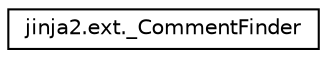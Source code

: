 digraph "Graphical Class Hierarchy"
{
 // LATEX_PDF_SIZE
  edge [fontname="Helvetica",fontsize="10",labelfontname="Helvetica",labelfontsize="10"];
  node [fontname="Helvetica",fontsize="10",shape=record];
  rankdir="LR";
  Node0 [label="jinja2.ext._CommentFinder",height=0.2,width=0.4,color="black", fillcolor="white", style="filled",URL="$classjinja2_1_1ext_1_1__CommentFinder.html",tooltip=" "];
}
